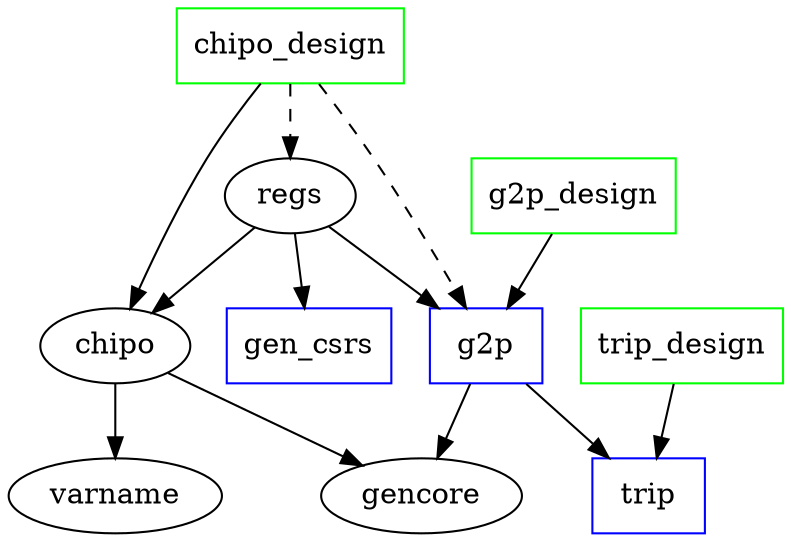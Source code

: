 digraph use_relationships {

  g2p -> gencore;
  chipo -> gencore;
  chipo -> varname;
  regs -> chipo;
  g2p, trip_design -> trip;
  regs -> gen_csrs

  chipo_design -> chipo;
  chipo_design -> regs, g2p [style=dashed];
  g2p_design -> g2p;
  regs -> g2p;

  g2p, trip, gen_csrs [shape=rectangle, color=blue];
  
  chipo_design, g2p_design, trip_design [shape=rectangle, color=green];
  
}
